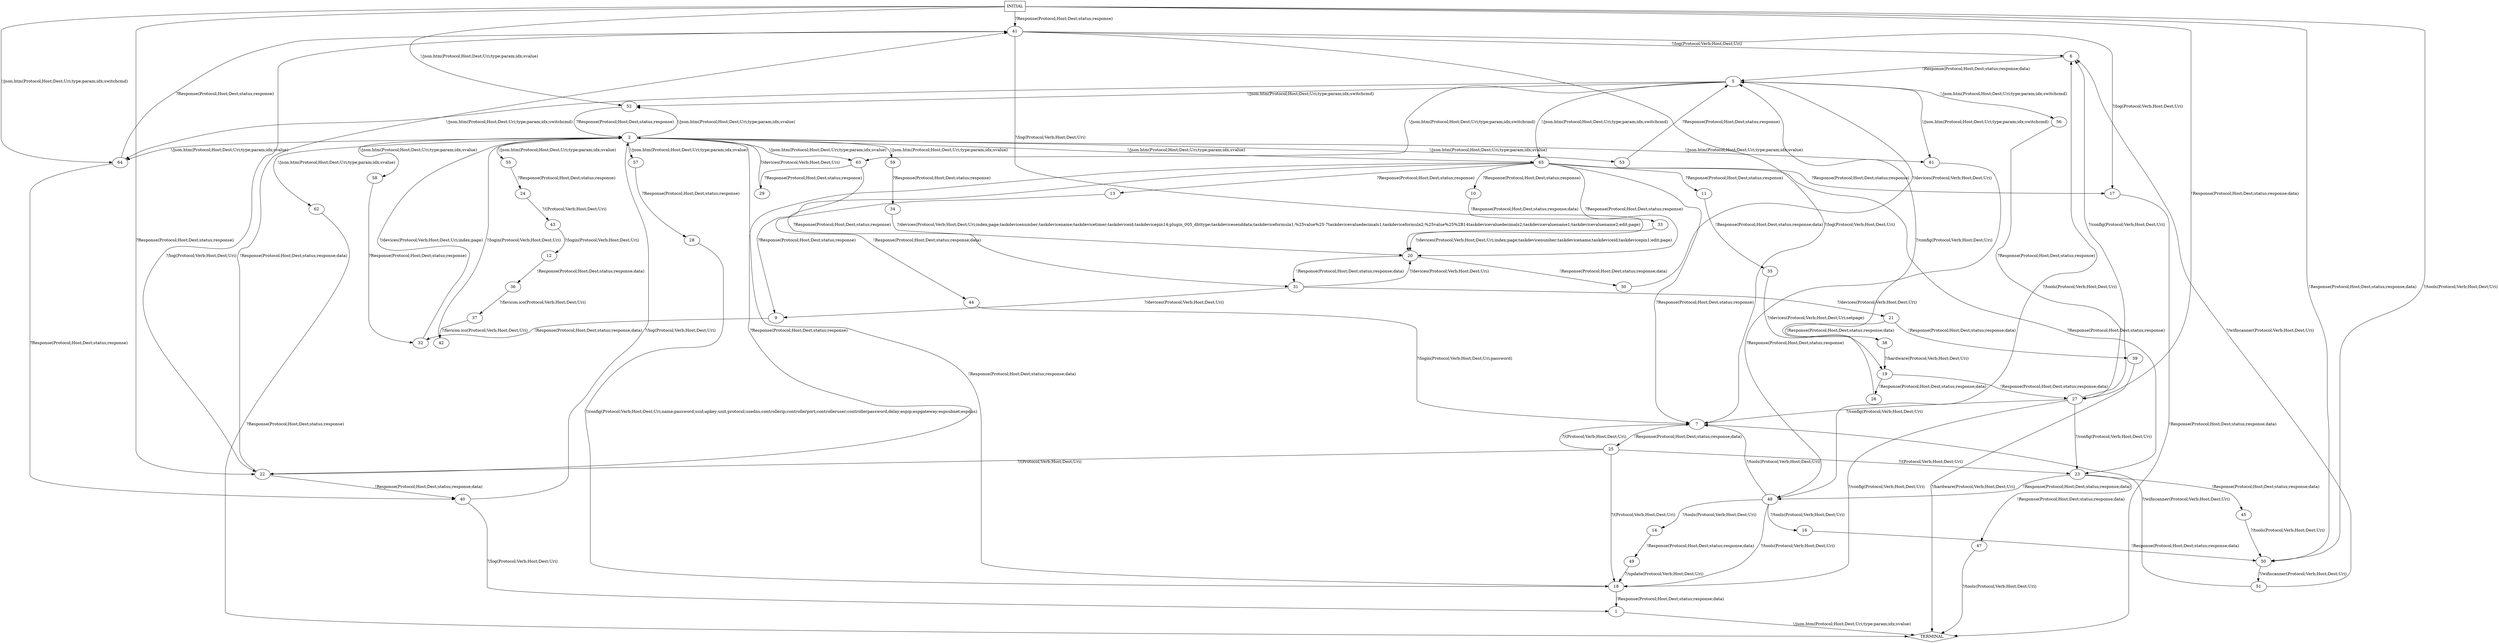digraph G {
  1 [label="1"];
  2 [label="2"];
  5 [label="5"];
  6 [label="6"];
  7 [label="7"];
  9 [label="9"];
  10 [label="10"];
  11 [label="11"];
  12 [label="12"];
  13 [label="13"];
  14 [label="14"];
  16 [label="16"];
  17 [label="17"];
  18 [label="18"];
  19 [label="19"];
  20 [label="20"];
  21 [label="21"];
  22 [label="22"];
  23 [label="23"];
  24 [label="24"];
  25 [label="25"];
  26 [label="26"];
  27 [label="27"];
  28 [label="28"];
  29 [label="29"];
  30 [label="30"];
  31 [label="31"];
  32 [label="32"];
  33 [label="33"];
  34 [label="34"];
  35 [label="35"];
  36 [label="36"];
  37 [label="37"];
  38 [label="38"];
  39 [label="39"];
  40 [label="40"];
  41 [label="41"];
  42 [label="42"];
  43 [label="43"];
  44 [label="44"];
  45 [label="45"];
  47 [label="47"];
  48 [label="48"];
  49 [label="49"];
  50 [label="50"];
  51 [label="51"];
  52 [label="52"];
  53 [label="53"];
  55 [label="55"];
  56 [label="56"];
  57 [label="57"];
  58 [label="58"];
  59 [label="59"];
  61 [label="61"];
  62 [label="62"];
  63 [label="63"];
  64 [label="64"];
  65 [label="65"];
  66 [label="TERMINAL",shape=diamond];
  67 [label="INITIAL",shape=box];
67->52 [label="!/json.htm(Protocol;Host;Dest;Uri;type;param;idx;svalue)"];
1->66 [label="!/json.htm(Protocol;Host;Dest;Uri;type;param;idx;svalue)"];
2->57 [label="!/json.htm(Protocol;Host;Dest;Uri;type;param;idx;svalue)"];
2->61 [label="!/json.htm(Protocol;Host;Dest;Uri;type;param;idx;svalue)"];
2->62 [label="!/json.htm(Protocol;Host;Dest;Uri;type;param;idx;svalue)"];
2->59 [label="!/json.htm(Protocol;Host;Dest;Uri;type;param;idx;svalue)"];
2->55 [label="!/json.htm(Protocol;Host;Dest;Uri;type;param;idx;svalue)"];
2->58 [label="!/json.htm(Protocol;Host;Dest;Uri;type;param;idx;svalue)"];
2->53 [label="!/json.htm(Protocol;Host;Dest;Uri;type;param;idx;svalue)"];
2->63 [label="!/json.htm(Protocol;Host;Dest;Uri;type;param;idx;svalue)"];
2->52 [label="!/json.htm(Protocol;Host;Dest;Uri;type;param;idx;svalue)"];
2->64 [label="!/json.htm(Protocol;Host;Dest;Uri;type;param;idx;svalue)"];
2->65 [label="!/json.htm(Protocol;Host;Dest;Uri;type;param;idx;svalue)"];
67->64 [label="!/json.htm(Protocol;Host;Dest;Uri;type;param;idx;switchcmd)"];
5->63 [label="!/json.htm(Protocol;Host;Dest;Uri;type;param;idx;switchcmd)"];
5->56 [label="!/json.htm(Protocol;Host;Dest;Uri;type;param;idx;switchcmd)"];
5->61 [label="!/json.htm(Protocol;Host;Dest;Uri;type;param;idx;switchcmd)"];
5->65 [label="!/json.htm(Protocol;Host;Dest;Uri;type;param;idx;switchcmd)"];
5->64 [label="!/json.htm(Protocol;Host;Dest;Uri;type;param;idx;switchcmd)"];
5->52 [label="!/json.htm(Protocol;Host;Dest;Uri;type;param;idx;switchcmd)"];
6->5 [label="!Response(Protocol;Host;Dest;status;response;data)"];
7->25 [label="!Response(Protocol;Host;Dest;status;response;data)"];
67->27 [label="!Response(Protocol;Host;Dest;status;response;data)"];
9->32 [label="!Response(Protocol;Host;Dest;status;response;data)"];
10->33 [label="!Response(Protocol;Host;Dest;status;response;data)"];
11->35 [label="!Response(Protocol;Host;Dest;status;response;data)"];
12->36 [label="!Response(Protocol;Host;Dest;status;response;data)"];
13->44 [label="!Response(Protocol;Host;Dest;status;response;data)"];
14->49 [label="!Response(Protocol;Host;Dest;status;response;data)"];
67->50 [label="!Response(Protocol;Host;Dest;status;response;data)"];
16->50 [label="!Response(Protocol;Host;Dest;status;response;data)"];
17->66 [label="!Response(Protocol;Host;Dest;status;response;data)"];
18->1 [label="!Response(Protocol;Host;Dest;status;response;data)"];
18->2 [label="!Response(Protocol;Host;Dest;status;response;data)"];
19->26 [label="!Response(Protocol;Host;Dest;status;response;data)"];
19->27 [label="!Response(Protocol;Host;Dest;status;response;data)"];
20->30 [label="!Response(Protocol;Host;Dest;status;response;data)"];
20->31 [label="!Response(Protocol;Host;Dest;status;response;data)"];
21->39 [label="!Response(Protocol;Host;Dest;status;response;data)"];
21->38 [label="!Response(Protocol;Host;Dest;status;response;data)"];
22->40 [label="!Response(Protocol;Host;Dest;status;response;data)"];
22->41 [label="!Response(Protocol;Host;Dest;status;response;data)"];
23->47 [label="!Response(Protocol;Host;Dest;status;response;data)"];
23->45 [label="!Response(Protocol;Host;Dest;status;response;data)"];
23->48 [label="!Response(Protocol;Host;Dest;status;response;data)"];
24->43 [label="?/(Protocol;Verb;Host;Dest;Uri)"];
25->22 [label="?/(Protocol;Verb;Host;Dest;Uri)"];
25->23 [label="?/(Protocol;Verb;Host;Dest;Uri)"];
25->7 [label="?/(Protocol;Verb;Host;Dest;Uri)"];
25->18 [label="?/(Protocol;Verb;Host;Dest;Uri)"];
26->5 [label="?/config(Protocol;Verb;Host;Dest;Uri)"];
27->7 [label="?/config(Protocol;Verb;Host;Dest;Uri)"];
27->18 [label="?/config(Protocol;Verb;Host;Dest;Uri)"];
27->6 [label="?/config(Protocol;Verb;Host;Dest;Uri)"];
27->23 [label="?/config(Protocol;Verb;Host;Dest;Uri)"];
28->18 [label="?/config(Protocol;Verb;Host;Dest;Uri;name;password;ssid;apkey;unit;protocol;usedns;controllerip;controllerport;controlleruser;controllerpassword;delay;espip;espgateway;espsubnet;espdns)"];
29->2 [label="?/devices(Protocol;Verb;Host;Dest;Uri)"];
30->5 [label="?/devices(Protocol;Verb;Host;Dest;Uri)"];
31->9 [label="?/devices(Protocol;Verb;Host;Dest;Uri)"];
31->20 [label="?/devices(Protocol;Verb;Host;Dest;Uri)"];
31->21 [label="?/devices(Protocol;Verb;Host;Dest;Uri)"];
32->2 [label="?/devices(Protocol;Verb;Host;Dest;Uri;index;page)"];
33->20 [label="?/devices(Protocol;Verb;Host;Dest;Uri;index;page;taskdevicenumber;taskdevicename;taskdeviceid;taskdevicepin1;edit;page)"];
34->20 [label="?/devices(Protocol;Verb;Host;Dest;Uri;index;page;taskdevicenumber;taskdevicename;taskdevicetimer;taskdeviceid;taskdevicepin14;plugin_005_dhttype;taskdevicesenddata;taskdeviceformula1;%25value%25-7taskdevicevaluedecimals1;taskdeviceformula2;%25value%25%2B14taskdevicevaluedecimals2;taskdevicevaluename1;taskdevicevaluename2;edit;page)"];
35->19 [label="?/devices(Protocol;Verb;Host;Dest;Uri;setpage)"];
36->37 [label="?/favicon.ico(Protocol;Verb;Host;Dest;Uri)"];
37->42 [label="?/favicon.ico(Protocol;Verb;Host;Dest;Uri)"];
38->19 [label="?/hardware(Protocol;Verb;Host;Dest;Uri)"];
39->66 [label="?/hardware(Protocol;Verb;Host;Dest;Uri)"];
40->1 [label="?/log(Protocol;Verb;Host;Dest;Uri)"];
40->2 [label="?/log(Protocol;Verb;Host;Dest;Uri)"];
41->7 [label="?/log(Protocol;Verb;Host;Dest;Uri)"];
41->20 [label="?/log(Protocol;Verb;Host;Dest;Uri)"];
41->17 [label="?/log(Protocol;Verb;Host;Dest;Uri)"];
41->6 [label="?/log(Protocol;Verb;Host;Dest;Uri)"];
41->22 [label="?/log(Protocol;Verb;Host;Dest;Uri)"];
42->2 [label="?/login(Protocol;Verb;Host;Dest;Uri)"];
43->12 [label="?/login(Protocol;Verb;Host;Dest;Uri)"];
44->7 [label="?/login(Protocol;Verb;Host;Dest;Uri;password)"];
45->50 [label="?/tools(Protocol;Verb;Host;Dest;Uri)"];
67->50 [label="?/tools(Protocol;Verb;Host;Dest;Uri)"];
47->66 [label="?/tools(Protocol;Verb;Host;Dest;Uri)"];
48->6 [label="?/tools(Protocol;Verb;Host;Dest;Uri)"];
48->7 [label="?/tools(Protocol;Verb;Host;Dest;Uri)"];
48->14 [label="?/tools(Protocol;Verb;Host;Dest;Uri)"];
48->16 [label="?/tools(Protocol;Verb;Host;Dest;Uri)"];
48->18 [label="?/tools(Protocol;Verb;Host;Dest;Uri)"];
49->18 [label="?/update(Protocol;Verb;Host;Dest;Uri)"];
50->51 [label="?/wifiscanner(Protocol;Verb;Host;Dest;Uri)"];
51->7 [label="?/wifiscanner(Protocol;Verb;Host;Dest;Uri)"];
51->6 [label="?/wifiscanner(Protocol;Verb;Host;Dest;Uri)"];
52->2 [label="?Response(Protocol;Host;Dest;status;response)"];
53->5 [label="?Response(Protocol;Host;Dest;status;response)"];
67->22 [label="?Response(Protocol;Host;Dest;status;response)"];
55->24 [label="?Response(Protocol;Host;Dest;status;response)"];
56->27 [label="?Response(Protocol;Host;Dest;status;response)"];
57->28 [label="?Response(Protocol;Host;Dest;status;response)"];
58->32 [label="?Response(Protocol;Host;Dest;status;response)"];
59->34 [label="?Response(Protocol;Host;Dest;status;response)"];
67->41 [label="?Response(Protocol;Host;Dest;status;response)"];
61->48 [label="?Response(Protocol;Host;Dest;status;response)"];
62->66 [label="?Response(Protocol;Host;Dest;status;response)"];
63->29 [label="?Response(Protocol;Host;Dest;status;response)"];
63->31 [label="?Response(Protocol;Host;Dest;status;response)"];
64->40 [label="?Response(Protocol;Host;Dest;status;response)"];
64->41 [label="?Response(Protocol;Host;Dest;status;response)"];
65->17 [label="?Response(Protocol;Host;Dest;status;response)"];
65->7 [label="?Response(Protocol;Host;Dest;status;response)"];
65->11 [label="?Response(Protocol;Host;Dest;status;response)"];
65->13 [label="?Response(Protocol;Host;Dest;status;response)"];
65->10 [label="?Response(Protocol;Host;Dest;status;response)"];
65->9 [label="?Response(Protocol;Host;Dest;status;response)"];
65->20 [label="?Response(Protocol;Host;Dest;status;response)"];
65->22 [label="?Response(Protocol;Host;Dest;status;response)"];
65->23 [label="?Response(Protocol;Host;Dest;status;response)"];
}
